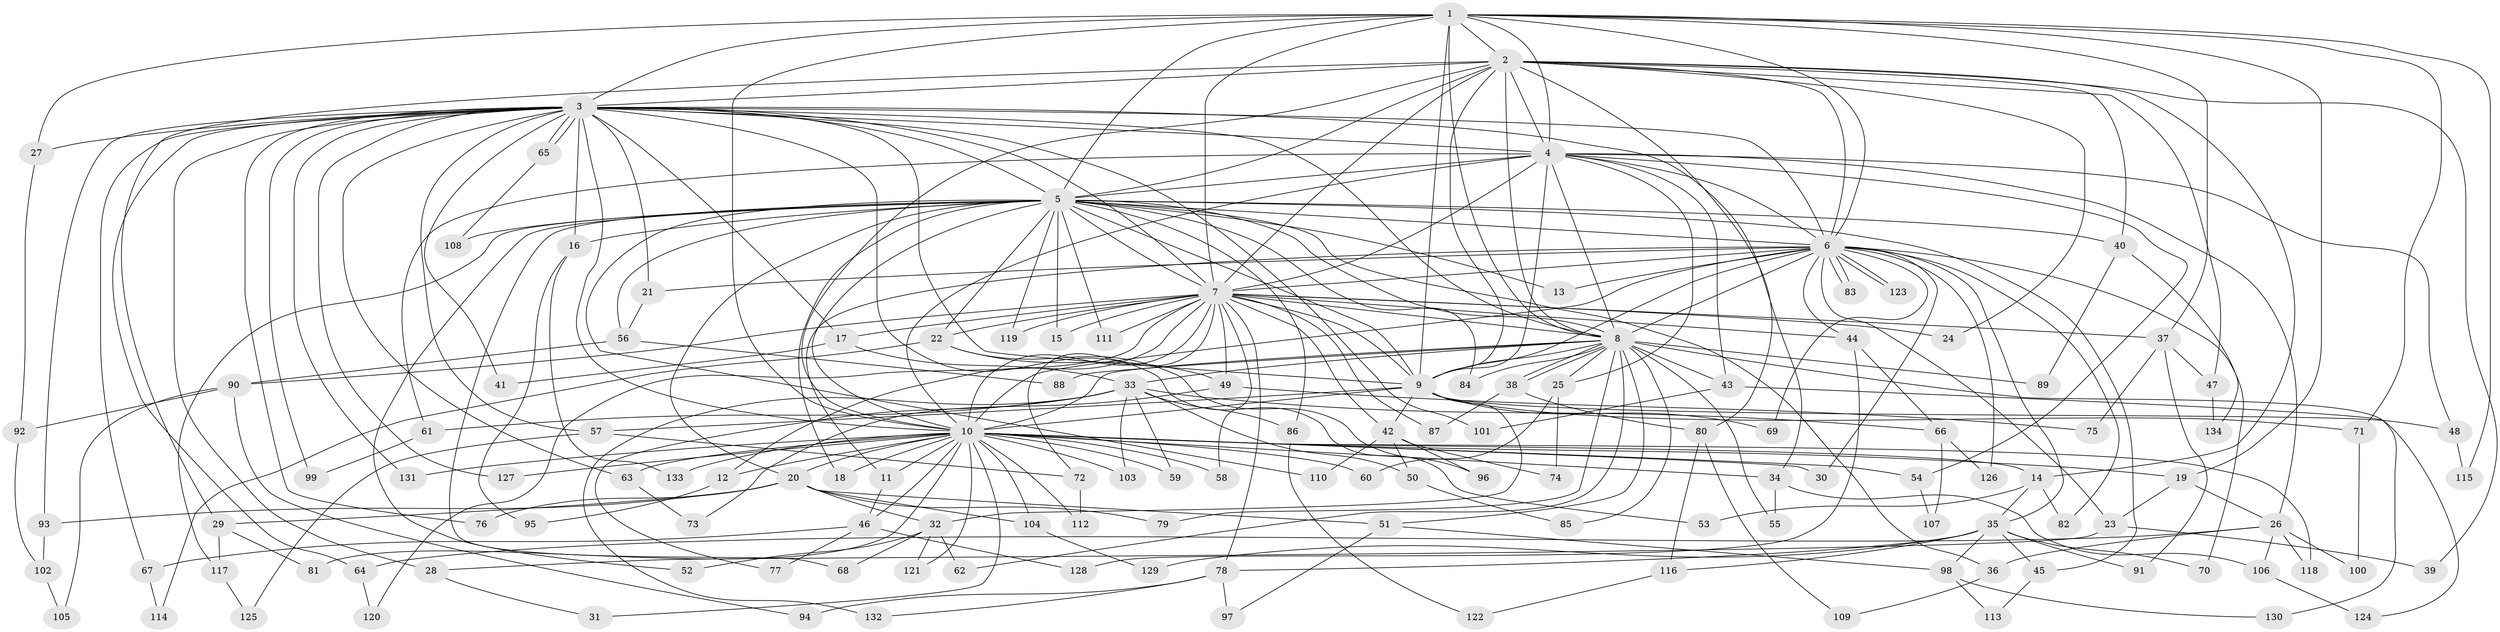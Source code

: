 // Generated by graph-tools (version 1.1) at 2025/01/03/09/25 03:01:15]
// undirected, 134 vertices, 293 edges
graph export_dot {
graph [start="1"]
  node [color=gray90,style=filled];
  1;
  2;
  3;
  4;
  5;
  6;
  7;
  8;
  9;
  10;
  11;
  12;
  13;
  14;
  15;
  16;
  17;
  18;
  19;
  20;
  21;
  22;
  23;
  24;
  25;
  26;
  27;
  28;
  29;
  30;
  31;
  32;
  33;
  34;
  35;
  36;
  37;
  38;
  39;
  40;
  41;
  42;
  43;
  44;
  45;
  46;
  47;
  48;
  49;
  50;
  51;
  52;
  53;
  54;
  55;
  56;
  57;
  58;
  59;
  60;
  61;
  62;
  63;
  64;
  65;
  66;
  67;
  68;
  69;
  70;
  71;
  72;
  73;
  74;
  75;
  76;
  77;
  78;
  79;
  80;
  81;
  82;
  83;
  84;
  85;
  86;
  87;
  88;
  89;
  90;
  91;
  92;
  93;
  94;
  95;
  96;
  97;
  98;
  99;
  100;
  101;
  102;
  103;
  104;
  105;
  106;
  107;
  108;
  109;
  110;
  111;
  112;
  113;
  114;
  115;
  116;
  117;
  118;
  119;
  120;
  121;
  122;
  123;
  124;
  125;
  126;
  127;
  128;
  129;
  130;
  131;
  132;
  133;
  134;
  1 -- 2;
  1 -- 3;
  1 -- 4;
  1 -- 5;
  1 -- 6;
  1 -- 7;
  1 -- 8;
  1 -- 9;
  1 -- 10;
  1 -- 19;
  1 -- 27;
  1 -- 37;
  1 -- 71;
  1 -- 115;
  2 -- 3;
  2 -- 4;
  2 -- 5;
  2 -- 6;
  2 -- 7;
  2 -- 8;
  2 -- 9;
  2 -- 10;
  2 -- 14;
  2 -- 24;
  2 -- 29;
  2 -- 39;
  2 -- 40;
  2 -- 47;
  2 -- 80;
  3 -- 4;
  3 -- 5;
  3 -- 6;
  3 -- 7;
  3 -- 8;
  3 -- 9;
  3 -- 10;
  3 -- 16;
  3 -- 17;
  3 -- 21;
  3 -- 27;
  3 -- 28;
  3 -- 34;
  3 -- 41;
  3 -- 53;
  3 -- 57;
  3 -- 63;
  3 -- 64;
  3 -- 65;
  3 -- 65;
  3 -- 67;
  3 -- 76;
  3 -- 93;
  3 -- 99;
  3 -- 101;
  3 -- 127;
  3 -- 131;
  4 -- 5;
  4 -- 6;
  4 -- 7;
  4 -- 8;
  4 -- 9;
  4 -- 10;
  4 -- 25;
  4 -- 26;
  4 -- 43;
  4 -- 48;
  4 -- 54;
  4 -- 61;
  5 -- 6;
  5 -- 7;
  5 -- 8;
  5 -- 9;
  5 -- 10;
  5 -- 13;
  5 -- 15;
  5 -- 16;
  5 -- 18;
  5 -- 20;
  5 -- 22;
  5 -- 36;
  5 -- 40;
  5 -- 45;
  5 -- 52;
  5 -- 56;
  5 -- 68;
  5 -- 84;
  5 -- 86;
  5 -- 108;
  5 -- 110;
  5 -- 111;
  5 -- 117;
  5 -- 119;
  6 -- 7;
  6 -- 8;
  6 -- 9;
  6 -- 10;
  6 -- 11;
  6 -- 13;
  6 -- 21;
  6 -- 23;
  6 -- 30;
  6 -- 35;
  6 -- 44;
  6 -- 69;
  6 -- 70;
  6 -- 82;
  6 -- 83;
  6 -- 83;
  6 -- 123;
  6 -- 123;
  6 -- 126;
  7 -- 8;
  7 -- 9;
  7 -- 10;
  7 -- 12;
  7 -- 15;
  7 -- 17;
  7 -- 22;
  7 -- 24;
  7 -- 37;
  7 -- 42;
  7 -- 44;
  7 -- 49;
  7 -- 58;
  7 -- 72;
  7 -- 78;
  7 -- 87;
  7 -- 90;
  7 -- 111;
  7 -- 119;
  7 -- 120;
  8 -- 9;
  8 -- 10;
  8 -- 25;
  8 -- 33;
  8 -- 38;
  8 -- 38;
  8 -- 43;
  8 -- 51;
  8 -- 55;
  8 -- 62;
  8 -- 79;
  8 -- 84;
  8 -- 85;
  8 -- 88;
  8 -- 89;
  8 -- 130;
  9 -- 10;
  9 -- 32;
  9 -- 42;
  9 -- 48;
  9 -- 57;
  9 -- 69;
  9 -- 71;
  10 -- 11;
  10 -- 12;
  10 -- 14;
  10 -- 18;
  10 -- 19;
  10 -- 20;
  10 -- 30;
  10 -- 31;
  10 -- 34;
  10 -- 46;
  10 -- 54;
  10 -- 58;
  10 -- 59;
  10 -- 60;
  10 -- 63;
  10 -- 81;
  10 -- 103;
  10 -- 104;
  10 -- 112;
  10 -- 118;
  10 -- 121;
  10 -- 127;
  10 -- 131;
  10 -- 133;
  11 -- 46;
  12 -- 95;
  14 -- 35;
  14 -- 53;
  14 -- 82;
  16 -- 95;
  16 -- 133;
  17 -- 33;
  17 -- 41;
  19 -- 23;
  19 -- 26;
  20 -- 29;
  20 -- 32;
  20 -- 51;
  20 -- 76;
  20 -- 79;
  20 -- 93;
  20 -- 104;
  21 -- 56;
  22 -- 49;
  22 -- 96;
  22 -- 114;
  23 -- 28;
  23 -- 39;
  25 -- 60;
  25 -- 74;
  26 -- 36;
  26 -- 64;
  26 -- 100;
  26 -- 106;
  26 -- 118;
  27 -- 92;
  28 -- 31;
  29 -- 81;
  29 -- 117;
  32 -- 52;
  32 -- 62;
  32 -- 68;
  32 -- 121;
  33 -- 50;
  33 -- 59;
  33 -- 61;
  33 -- 66;
  33 -- 77;
  33 -- 86;
  33 -- 103;
  33 -- 132;
  34 -- 55;
  34 -- 106;
  35 -- 45;
  35 -- 70;
  35 -- 78;
  35 -- 91;
  35 -- 98;
  35 -- 116;
  35 -- 129;
  36 -- 109;
  37 -- 47;
  37 -- 75;
  37 -- 91;
  38 -- 80;
  38 -- 87;
  40 -- 89;
  40 -- 134;
  42 -- 50;
  42 -- 74;
  42 -- 96;
  42 -- 110;
  43 -- 101;
  43 -- 124;
  44 -- 66;
  44 -- 128;
  45 -- 113;
  46 -- 67;
  46 -- 77;
  46 -- 128;
  47 -- 134;
  48 -- 115;
  49 -- 73;
  49 -- 75;
  50 -- 85;
  51 -- 97;
  51 -- 98;
  54 -- 107;
  56 -- 88;
  56 -- 90;
  57 -- 72;
  57 -- 125;
  61 -- 99;
  63 -- 73;
  64 -- 120;
  65 -- 108;
  66 -- 107;
  66 -- 126;
  67 -- 114;
  71 -- 100;
  72 -- 112;
  78 -- 94;
  78 -- 97;
  78 -- 132;
  80 -- 109;
  80 -- 116;
  86 -- 122;
  90 -- 92;
  90 -- 94;
  90 -- 105;
  92 -- 102;
  93 -- 102;
  98 -- 113;
  98 -- 130;
  102 -- 105;
  104 -- 129;
  106 -- 124;
  116 -- 122;
  117 -- 125;
}
